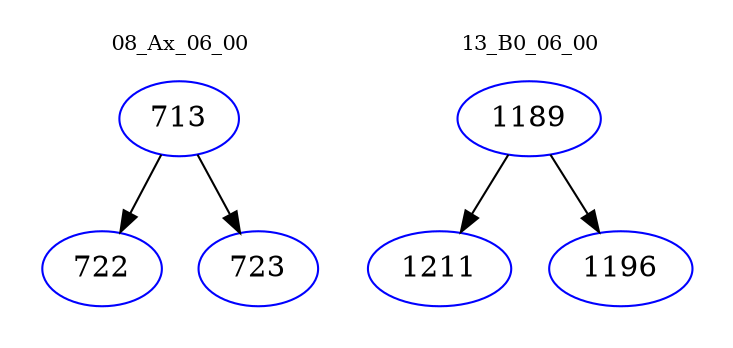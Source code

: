 digraph{
subgraph cluster_0 {
color = white
label = "08_Ax_06_00";
fontsize=10;
T0_713 [label="713", color="blue"]
T0_713 -> T0_722 [color="black"]
T0_722 [label="722", color="blue"]
T0_713 -> T0_723 [color="black"]
T0_723 [label="723", color="blue"]
}
subgraph cluster_1 {
color = white
label = "13_B0_06_00";
fontsize=10;
T1_1189 [label="1189", color="blue"]
T1_1189 -> T1_1211 [color="black"]
T1_1211 [label="1211", color="blue"]
T1_1189 -> T1_1196 [color="black"]
T1_1196 [label="1196", color="blue"]
}
}
